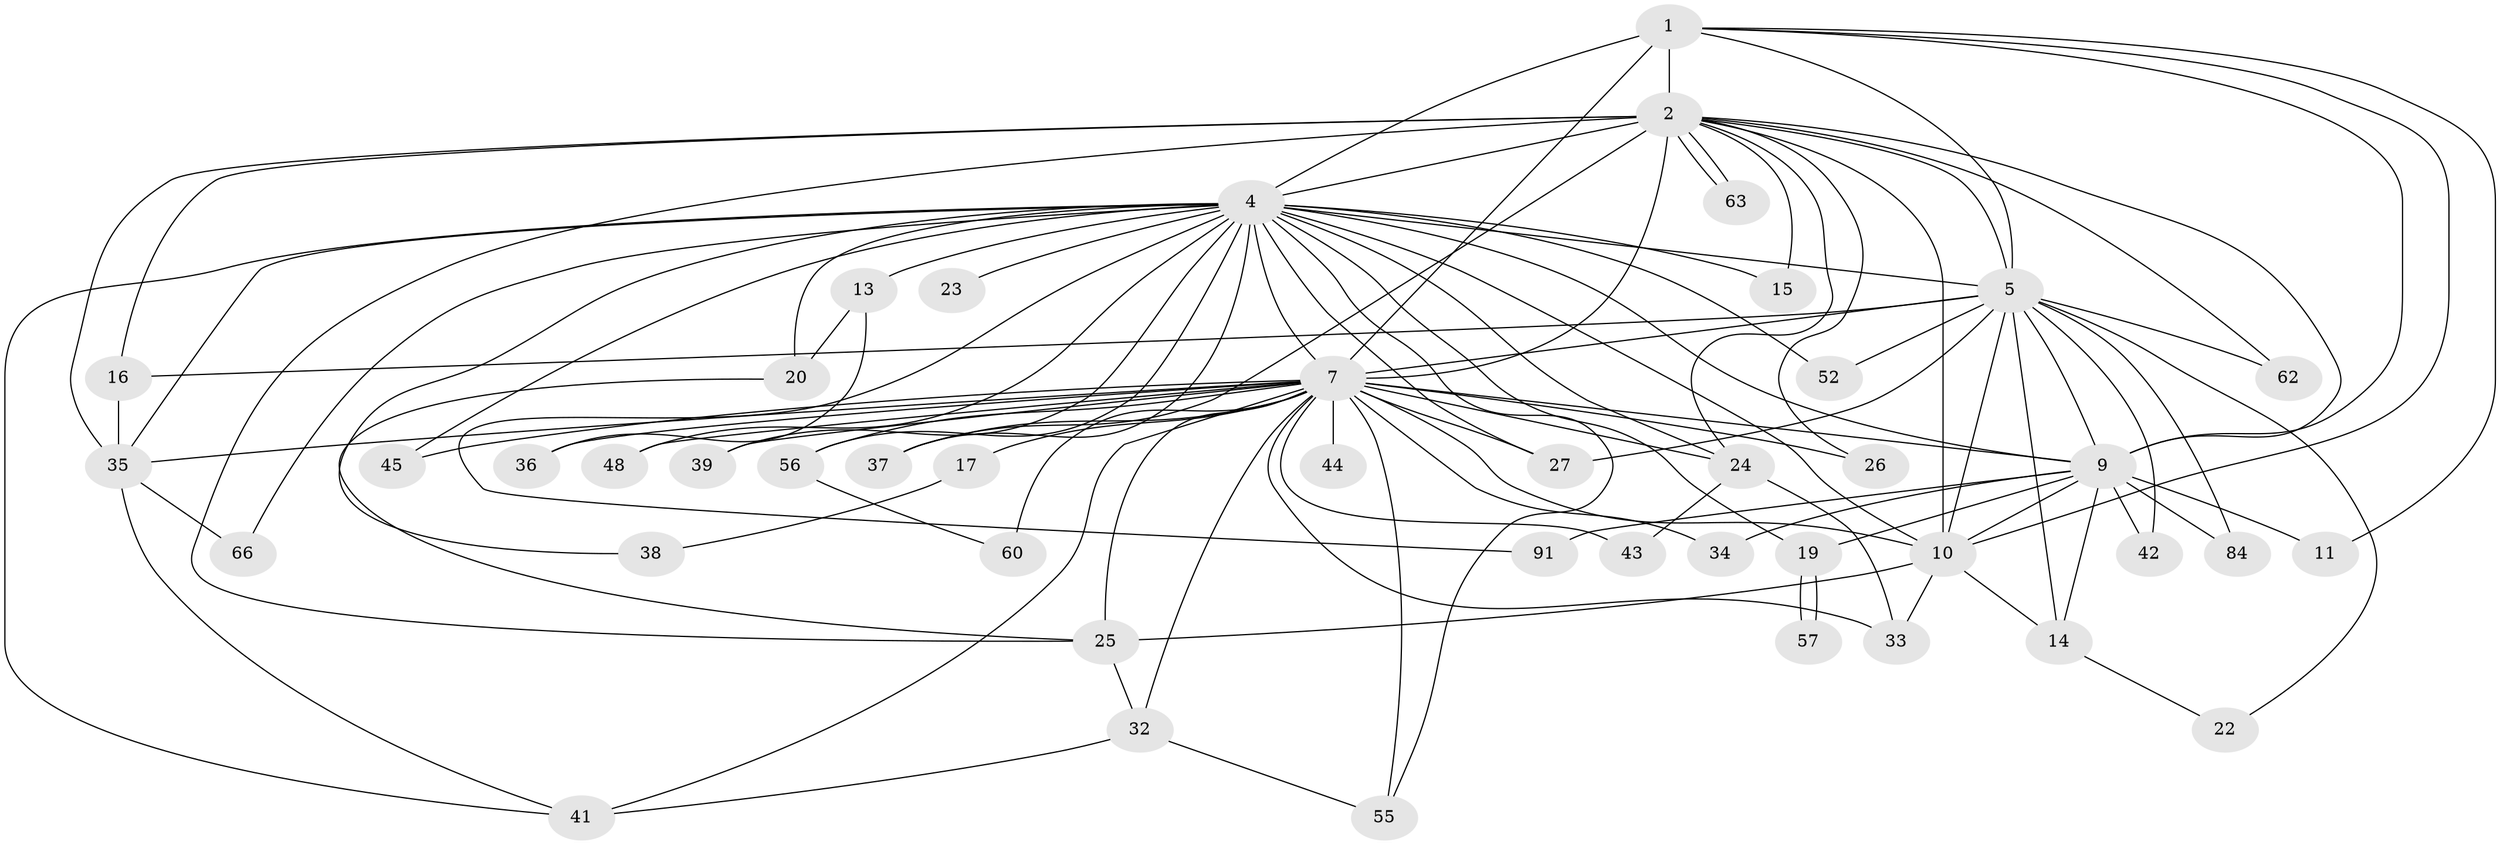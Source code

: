 // original degree distribution, {15: 0.01098901098901099, 26: 0.01098901098901099, 14: 0.01098901098901099, 25: 0.01098901098901099, 18: 0.01098901098901099, 21: 0.01098901098901099, 30: 0.01098901098901099, 22: 0.01098901098901099, 19: 0.01098901098901099, 12: 0.01098901098901099, 2: 0.5384615384615384, 6: 0.02197802197802198, 5: 0.02197802197802198, 4: 0.08791208791208792, 3: 0.21978021978021978}
// Generated by graph-tools (version 1.1) at 2025/17/03/04/25 18:17:51]
// undirected, 45 vertices, 105 edges
graph export_dot {
graph [start="1"]
  node [color=gray90,style=filled];
  1;
  2 [super="+3+47+49+83+78+64+31"];
  4 [super="+50+6+68"];
  5 [super="+21+29"];
  7 [super="+67+28+86+85+30+8+12+59+53"];
  9 [super="+46"];
  10;
  11;
  13;
  14;
  15;
  16 [super="+54"];
  17;
  19;
  20;
  22;
  23;
  24;
  25 [super="+69"];
  26;
  27;
  32;
  33 [super="+72"];
  34;
  35 [super="+89+71"];
  36;
  37 [super="+51"];
  38;
  39;
  41;
  42 [super="+77"];
  43;
  44;
  45;
  48;
  52;
  55;
  56;
  57;
  60 [super="+73"];
  62;
  63;
  66;
  84;
  91;
  1 -- 2 [weight=2];
  1 -- 4 [weight=2];
  1 -- 5 [weight=2];
  1 -- 7 [weight=5];
  1 -- 9 [weight=2];
  1 -- 10;
  1 -- 11;
  2 -- 4 [weight=6];
  2 -- 5 [weight=3];
  2 -- 7 [weight=8];
  2 -- 9 [weight=3];
  2 -- 10 [weight=2];
  2 -- 15;
  2 -- 16;
  2 -- 24;
  2 -- 26;
  2 -- 63;
  2 -- 63;
  2 -- 62;
  2 -- 35;
  2 -- 25;
  2 -- 37;
  4 -- 5 [weight=3];
  4 -- 7 [weight=7];
  4 -- 9 [weight=2];
  4 -- 10 [weight=2];
  4 -- 13 [weight=3];
  4 -- 19;
  4 -- 23 [weight=2];
  4 -- 37;
  4 -- 38;
  4 -- 41;
  4 -- 45;
  4 -- 48;
  4 -- 52;
  4 -- 56;
  4 -- 66;
  4 -- 15;
  4 -- 20;
  4 -- 91;
  4 -- 27;
  4 -- 35 [weight=2];
  4 -- 39;
  4 -- 55;
  4 -- 24;
  5 -- 7 [weight=2];
  5 -- 9;
  5 -- 10;
  5 -- 16;
  5 -- 22;
  5 -- 52;
  5 -- 62;
  5 -- 84;
  5 -- 27;
  5 -- 42 [weight=2];
  5 -- 14;
  7 -- 9 [weight=3];
  7 -- 10 [weight=2];
  7 -- 17 [weight=2];
  7 -- 24;
  7 -- 25;
  7 -- 26 [weight=2];
  7 -- 32;
  7 -- 34 [weight=2];
  7 -- 35;
  7 -- 37;
  7 -- 39;
  7 -- 44 [weight=2];
  7 -- 48;
  7 -- 56;
  7 -- 27;
  7 -- 55;
  7 -- 60 [weight=2];
  7 -- 36;
  7 -- 43;
  7 -- 45;
  7 -- 41;
  7 -- 33;
  9 -- 10;
  9 -- 11;
  9 -- 14;
  9 -- 19;
  9 -- 34;
  9 -- 42;
  9 -- 84;
  9 -- 91;
  10 -- 14;
  10 -- 25;
  10 -- 33;
  13 -- 20;
  13 -- 36;
  14 -- 22;
  16 -- 35;
  17 -- 38;
  19 -- 57;
  19 -- 57;
  20 -- 25;
  24 -- 33;
  24 -- 43;
  25 -- 32;
  32 -- 41;
  32 -- 55;
  35 -- 66;
  35 -- 41;
  56 -- 60;
}
